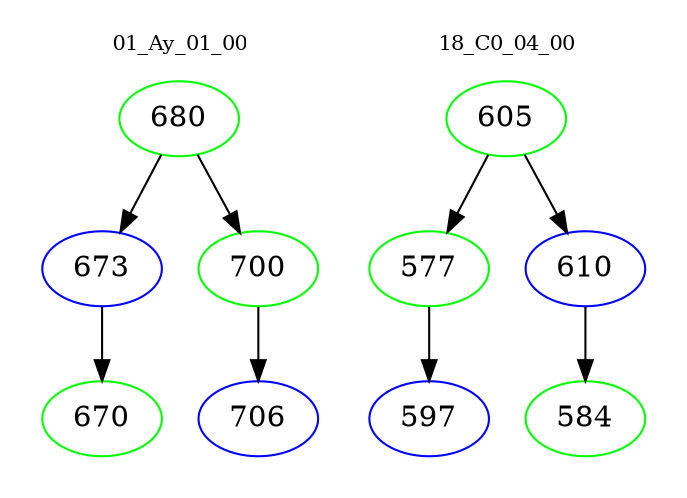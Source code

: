 digraph{
subgraph cluster_0 {
color = white
label = "01_Ay_01_00";
fontsize=10;
T0_680 [label="680", color="green"]
T0_680 -> T0_673 [color="black"]
T0_673 [label="673", color="blue"]
T0_673 -> T0_670 [color="black"]
T0_670 [label="670", color="green"]
T0_680 -> T0_700 [color="black"]
T0_700 [label="700", color="green"]
T0_700 -> T0_706 [color="black"]
T0_706 [label="706", color="blue"]
}
subgraph cluster_1 {
color = white
label = "18_C0_04_00";
fontsize=10;
T1_605 [label="605", color="green"]
T1_605 -> T1_577 [color="black"]
T1_577 [label="577", color="green"]
T1_577 -> T1_597 [color="black"]
T1_597 [label="597", color="blue"]
T1_605 -> T1_610 [color="black"]
T1_610 [label="610", color="blue"]
T1_610 -> T1_584 [color="black"]
T1_584 [label="584", color="green"]
}
}
